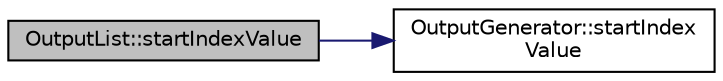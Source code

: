 digraph "OutputList::startIndexValue"
{
 // LATEX_PDF_SIZE
  edge [fontname="Helvetica",fontsize="10",labelfontname="Helvetica",labelfontsize="10"];
  node [fontname="Helvetica",fontsize="10",shape=record];
  rankdir="LR";
  Node1 [label="OutputList::startIndexValue",height=0.2,width=0.4,color="black", fillcolor="grey75", style="filled", fontcolor="black",tooltip=" "];
  Node1 -> Node2 [color="midnightblue",fontsize="10",style="solid",fontname="Helvetica"];
  Node2 [label="OutputGenerator::startIndex\lValue",height=0.2,width=0.4,color="black", fillcolor="white", style="filled",URL="$classOutputGenerator.html#a8b7df4e8d1c8c35c96ed72a1dd88dfc3",tooltip=" "];
}

